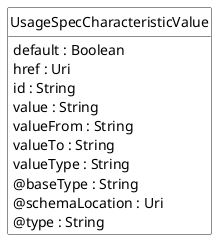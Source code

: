 @startuml
hide circle
hide methods
hide stereotype
show <<Enumeration>> stereotype
skinparam class {
   BackgroundColor<<Enumeration>> #E6F5F7
   BackgroundColor<<Ref>> #FFFFE0
   BackgroundColor<<Pivot>> #FFFFFFF
   BackgroundColor<<SimpleType>> #E2F0DA
   BackgroundColor #FCF2E3
}

class UsageSpecCharacteristicValue <<Pivot>> {
    default : Boolean
    href : Uri
    id : String
    value : String
    valueFrom : String
    valueTo : String
    valueType : String
    @baseType : String
    @schemaLocation : Uri
    @type : String
}


@enduml